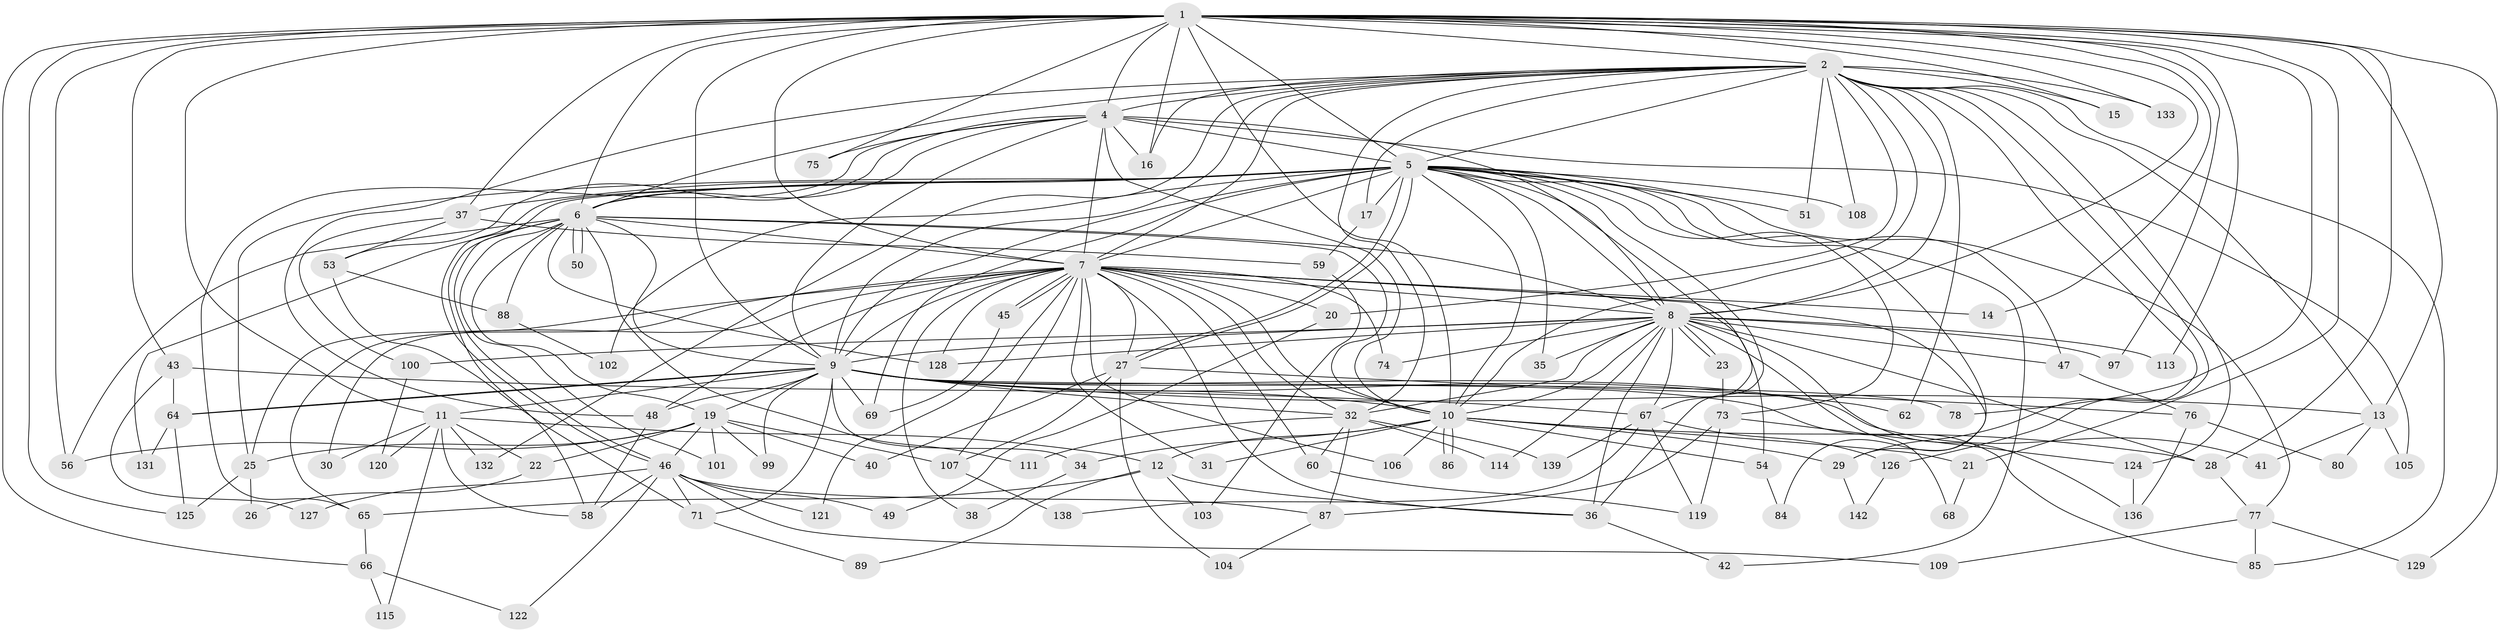 // original degree distribution, {12: 0.007042253521126761, 26: 0.014084507042253521, 27: 0.007042253521126761, 14: 0.007042253521126761, 30: 0.007042253521126761, 20: 0.007042253521126761, 31: 0.007042253521126761, 24: 0.007042253521126761, 21: 0.007042253521126761, 9: 0.014084507042253521, 4: 0.11267605633802817, 5: 0.056338028169014086, 2: 0.5070422535211268, 3: 0.2112676056338028, 6: 0.014084507042253521, 8: 0.007042253521126761, 11: 0.007042253521126761}
// Generated by graph-tools (version 1.1) at 2025/11/02/27/25 16:11:06]
// undirected, 105 vertices, 254 edges
graph export_dot {
graph [start="1"]
  node [color=gray90,style=filled];
  1 [super="+3"];
  2 [super="+39"];
  4;
  5 [super="+81"];
  6 [super="+92"];
  7 [super="+79"];
  8 [super="+57"];
  9 [super="+18"];
  10 [super="+24"];
  11 [super="+94"];
  12 [super="+82"];
  13 [super="+61"];
  14;
  15 [super="+117"];
  16 [super="+44"];
  17;
  19 [super="+70"];
  20;
  21;
  22;
  23;
  25;
  26;
  27 [super="+91"];
  28 [super="+52"];
  29 [super="+33"];
  30;
  31;
  32 [super="+95"];
  34;
  35;
  36 [super="+55"];
  37;
  38;
  40;
  41;
  42;
  43 [super="+98"];
  45;
  46 [super="+110"];
  47;
  48 [super="+63"];
  49;
  50;
  51;
  53 [super="+141"];
  54;
  56 [super="+90"];
  58 [super="+118"];
  59;
  60;
  62;
  64 [super="+140"];
  65 [super="+123"];
  66;
  67 [super="+83"];
  68;
  69 [super="+72"];
  71;
  73;
  74;
  75;
  76 [super="+93"];
  77 [super="+96"];
  78;
  80;
  84;
  85;
  86;
  87 [super="+112"];
  88;
  89;
  97;
  99;
  100;
  101;
  102 [super="+130"];
  103;
  104;
  105;
  106;
  107 [super="+116"];
  108;
  109;
  111;
  113;
  114;
  115;
  119 [super="+135"];
  120;
  121;
  122;
  124;
  125;
  126;
  127;
  128 [super="+134"];
  129;
  131;
  132;
  133;
  136 [super="+137"];
  138;
  139;
  142;
  1 -- 2 [weight=2];
  1 -- 4 [weight=2];
  1 -- 5 [weight=2];
  1 -- 6 [weight=2];
  1 -- 7 [weight=3];
  1 -- 8 [weight=2];
  1 -- 9 [weight=3];
  1 -- 10 [weight=2];
  1 -- 21;
  1 -- 97;
  1 -- 129;
  1 -- 11;
  1 -- 133;
  1 -- 13;
  1 -- 14;
  1 -- 15;
  1 -- 66;
  1 -- 75;
  1 -- 78;
  1 -- 28;
  1 -- 37;
  1 -- 43;
  1 -- 113;
  1 -- 56;
  1 -- 125;
  1 -- 16;
  2 -- 4;
  2 -- 5;
  2 -- 6;
  2 -- 7;
  2 -- 8;
  2 -- 9;
  2 -- 10;
  2 -- 15 [weight=2];
  2 -- 16;
  2 -- 17;
  2 -- 20;
  2 -- 29;
  2 -- 48;
  2 -- 51;
  2 -- 62;
  2 -- 85;
  2 -- 108;
  2 -- 124;
  2 -- 126;
  2 -- 132;
  2 -- 133;
  2 -- 32;
  2 -- 13;
  4 -- 5;
  4 -- 6;
  4 -- 7;
  4 -- 8;
  4 -- 9;
  4 -- 10;
  4 -- 16;
  4 -- 53;
  4 -- 65;
  4 -- 75;
  4 -- 105;
  5 -- 6;
  5 -- 7;
  5 -- 8;
  5 -- 9;
  5 -- 10;
  5 -- 17;
  5 -- 25 [weight=2];
  5 -- 27;
  5 -- 27;
  5 -- 35;
  5 -- 36;
  5 -- 37;
  5 -- 42;
  5 -- 46;
  5 -- 46;
  5 -- 47;
  5 -- 51;
  5 -- 67;
  5 -- 69;
  5 -- 73;
  5 -- 77;
  5 -- 84;
  5 -- 102 [weight=2];
  5 -- 108;
  6 -- 7;
  6 -- 8;
  6 -- 9;
  6 -- 10;
  6 -- 19;
  6 -- 50;
  6 -- 50;
  6 -- 56 [weight=2];
  6 -- 58;
  6 -- 88;
  6 -- 101;
  6 -- 111;
  6 -- 128;
  6 -- 131;
  7 -- 8;
  7 -- 9;
  7 -- 10;
  7 -- 14;
  7 -- 20;
  7 -- 25;
  7 -- 29;
  7 -- 30;
  7 -- 31;
  7 -- 32;
  7 -- 36;
  7 -- 38;
  7 -- 45;
  7 -- 45;
  7 -- 48;
  7 -- 54;
  7 -- 60;
  7 -- 65;
  7 -- 74;
  7 -- 106;
  7 -- 121;
  7 -- 128;
  7 -- 27;
  7 -- 107;
  8 -- 9 [weight=2];
  8 -- 10;
  8 -- 23;
  8 -- 23;
  8 -- 35;
  8 -- 47;
  8 -- 68;
  8 -- 74;
  8 -- 97;
  8 -- 100;
  8 -- 113;
  8 -- 114;
  8 -- 136;
  8 -- 67;
  8 -- 28;
  8 -- 36;
  8 -- 32;
  8 -- 128;
  9 -- 10;
  9 -- 11;
  9 -- 13;
  9 -- 19;
  9 -- 32;
  9 -- 34;
  9 -- 41;
  9 -- 62;
  9 -- 64;
  9 -- 64;
  9 -- 69;
  9 -- 71;
  9 -- 78;
  9 -- 85;
  9 -- 99;
  9 -- 48;
  10 -- 12;
  10 -- 21;
  10 -- 28;
  10 -- 31;
  10 -- 34;
  10 -- 54;
  10 -- 86;
  10 -- 86;
  10 -- 106;
  10 -- 29;
  11 -- 12;
  11 -- 22;
  11 -- 30;
  11 -- 115;
  11 -- 120;
  11 -- 132;
  11 -- 58;
  12 -- 89;
  12 -- 65;
  12 -- 36;
  12 -- 103;
  13 -- 41;
  13 -- 105;
  13 -- 80;
  17 -- 59;
  19 -- 22;
  19 -- 40;
  19 -- 99;
  19 -- 101;
  19 -- 46;
  19 -- 107;
  19 -- 25;
  19 -- 56;
  20 -- 49;
  21 -- 68;
  22 -- 26;
  23 -- 73;
  25 -- 26;
  25 -- 125;
  27 -- 40;
  27 -- 76;
  27 -- 104;
  27 -- 107;
  28 -- 77;
  29 -- 142;
  32 -- 60;
  32 -- 111;
  32 -- 114;
  32 -- 139;
  32 -- 87;
  34 -- 38;
  36 -- 42;
  37 -- 53;
  37 -- 59;
  37 -- 100;
  43 -- 67;
  43 -- 127;
  43 -- 64;
  45 -- 69;
  46 -- 49;
  46 -- 58;
  46 -- 71;
  46 -- 87;
  46 -- 109;
  46 -- 121;
  46 -- 122;
  46 -- 127;
  47 -- 76;
  48 -- 58;
  53 -- 88;
  53 -- 71;
  54 -- 84;
  59 -- 103;
  60 -- 119;
  64 -- 131;
  64 -- 125;
  65 -- 66;
  66 -- 115;
  66 -- 122;
  67 -- 126;
  67 -- 138;
  67 -- 139;
  67 -- 119;
  71 -- 89;
  73 -- 87;
  73 -- 124;
  73 -- 119;
  76 -- 80 [weight=2];
  76 -- 136;
  77 -- 109;
  77 -- 129;
  77 -- 85;
  87 -- 104;
  88 -- 102;
  100 -- 120;
  107 -- 138;
  124 -- 136;
  126 -- 142;
}
